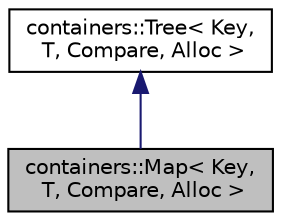 digraph "containers::Map&lt; Key, T, Compare, Alloc &gt;"
{
 // LATEX_PDF_SIZE
  edge [fontname="Helvetica",fontsize="10",labelfontname="Helvetica",labelfontsize="10"];
  node [fontname="Helvetica",fontsize="10",shape=record];
  Node1 [label="containers::Map\< Key,\l T, Compare, Alloc \>",height=0.2,width=0.4,color="black", fillcolor="grey75", style="filled", fontcolor="black",tooltip=" "];
  Node2 -> Node1 [dir="back",color="midnightblue",fontsize="10",style="solid",fontname="Helvetica"];
  Node2 [label="containers::Tree\< Key,\l T, Compare, Alloc \>",height=0.2,width=0.4,color="black", fillcolor="white", style="filled",URL="$classcontainers_1_1_tree.html",tooltip=" "];
}
